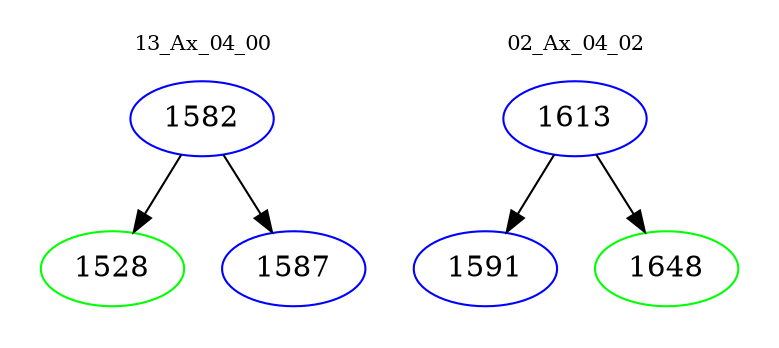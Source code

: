 digraph{
subgraph cluster_0 {
color = white
label = "13_Ax_04_00";
fontsize=10;
T0_1582 [label="1582", color="blue"]
T0_1582 -> T0_1528 [color="black"]
T0_1528 [label="1528", color="green"]
T0_1582 -> T0_1587 [color="black"]
T0_1587 [label="1587", color="blue"]
}
subgraph cluster_1 {
color = white
label = "02_Ax_04_02";
fontsize=10;
T1_1613 [label="1613", color="blue"]
T1_1613 -> T1_1591 [color="black"]
T1_1591 [label="1591", color="blue"]
T1_1613 -> T1_1648 [color="black"]
T1_1648 [label="1648", color="green"]
}
}
